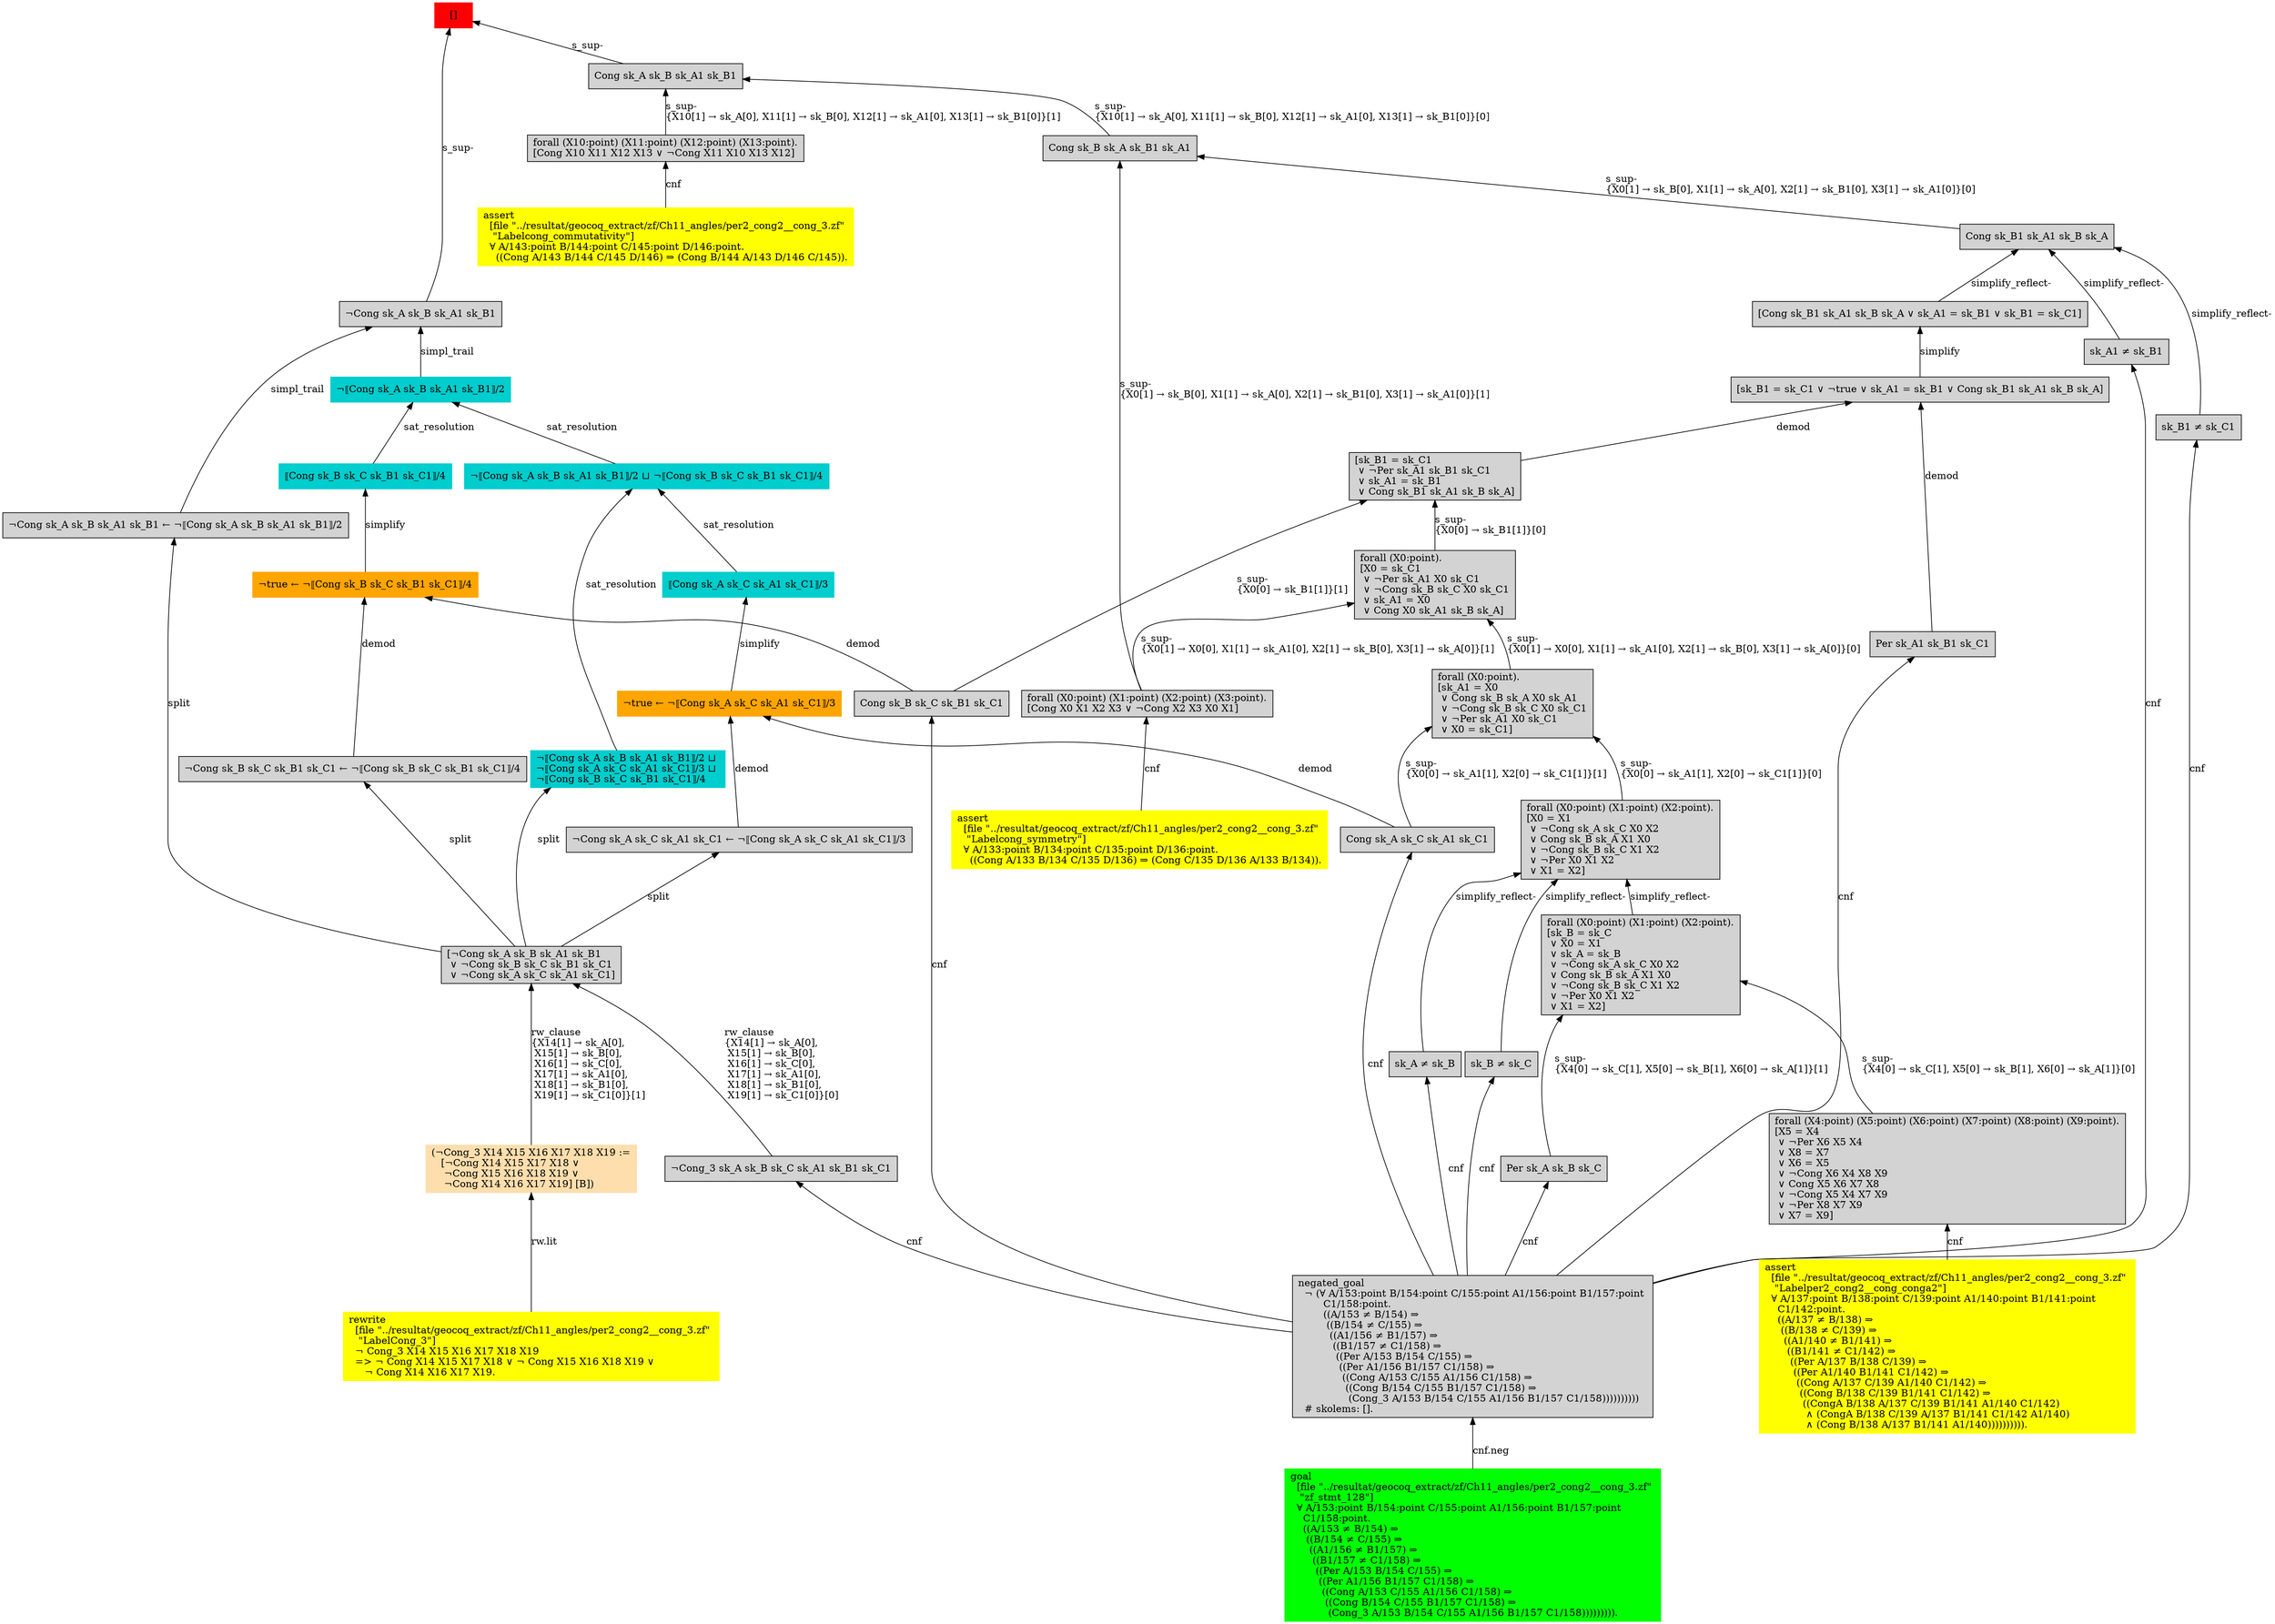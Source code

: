 digraph "unsat_graph" {
  vertex_0 [color=red, label="[]", shape=box, style=filled];
  vertex_0 -> vertex_1 [label="s_sup-\l", dir="back"];
  vertex_1 [shape=box, label="¬Cong sk_A sk_B sk_A1 sk_B1\l", style=filled];
  vertex_1 -> vertex_2 [label="simpl_trail", dir="back"];
  vertex_2 [color=cyan3, shape=box, label="¬⟦Cong sk_A sk_B sk_A1 sk_B1⟧/2\l", style=filled];
  vertex_2 -> vertex_3 [label="sat_resolution", dir="back"];
  vertex_3 [color=cyan3, shape=box, label="⟦Cong sk_B sk_C sk_B1 sk_C1⟧/4\l", style=filled];
  vertex_3 -> vertex_4 [label="simplify", dir="back"];
  vertex_4 [color=orange, shape=box, label="¬true ← ¬⟦Cong sk_B sk_C sk_B1 sk_C1⟧/4\l", style=filled];
  vertex_4 -> vertex_5 [label="demod", dir="back"];
  vertex_5 [shape=box, label="Cong sk_B sk_C sk_B1 sk_C1\l", style=filled];
  vertex_5 -> vertex_6 [label="cnf", dir="back"];
  vertex_6 [shape=box, label="negated_goal\l  ¬ (∀ A/153:point B/154:point C/155:point A1/156:point B1/157:point \l        C1/158:point.\l        ((A/153 ≠ B/154) ⇒\l         ((B/154 ≠ C/155) ⇒\l          ((A1/156 ≠ B1/157) ⇒\l           ((B1/157 ≠ C1/158) ⇒\l            ((Per A/153 B/154 C/155) ⇒\l             ((Per A1/156 B1/157 C1/158) ⇒\l              ((Cong A/153 C/155 A1/156 C1/158) ⇒\l               ((Cong B/154 C/155 B1/157 C1/158) ⇒\l                (Cong_3 A/153 B/154 C/155 A1/156 B1/157 C1/158))))))))))\l  # skolems: [].\l", style=filled];
  vertex_6 -> vertex_7 [label="cnf.neg", dir="back"];
  vertex_7 [color=green, shape=box, label="goal\l  [file \"../resultat/geocoq_extract/zf/Ch11_angles/per2_cong2__cong_3.zf\" \l   \"zf_stmt_128\"]\l  ∀ A/153:point B/154:point C/155:point A1/156:point B1/157:point \l    C1/158:point.\l    ((A/153 ≠ B/154) ⇒\l     ((B/154 ≠ C/155) ⇒\l      ((A1/156 ≠ B1/157) ⇒\l       ((B1/157 ≠ C1/158) ⇒\l        ((Per A/153 B/154 C/155) ⇒\l         ((Per A1/156 B1/157 C1/158) ⇒\l          ((Cong A/153 C/155 A1/156 C1/158) ⇒\l           ((Cong B/154 C/155 B1/157 C1/158) ⇒\l            (Cong_3 A/153 B/154 C/155 A1/156 B1/157 C1/158))))))))).\l", style=filled];
  vertex_4 -> vertex_8 [label="demod", dir="back"];
  vertex_8 [shape=box, label="¬Cong sk_B sk_C sk_B1 sk_C1 ← ¬⟦Cong sk_B sk_C sk_B1 sk_C1⟧/4\l", style=filled];
  vertex_8 -> vertex_9 [label="split", dir="back"];
  vertex_9 [shape=box, label="[¬Cong sk_A sk_B sk_A1 sk_B1\l ∨ ¬Cong sk_B sk_C sk_B1 sk_C1\l ∨ ¬Cong sk_A sk_C sk_A1 sk_C1]\l", style=filled];
  vertex_9 -> vertex_10 [label="rw_clause\l\{X14[1] → sk_A[0], \l X15[1] → sk_B[0], \l X16[1] → sk_C[0], \l X17[1] → sk_A1[0], \l X18[1] → sk_B1[0], \l X19[1] → sk_C1[0]\}[1]\l", dir="back"];
  vertex_10 [color=navajowhite, shape=box, label="(¬Cong_3 X14 X15 X16 X17 X18 X19 :=\l   [¬Cong X14 X15 X17 X18 ∨ \l    ¬Cong X15 X16 X18 X19 ∨ \l    ¬Cong X14 X16 X17 X19] [B])\l", style=filled];
  vertex_10 -> vertex_11 [label="rw.lit", dir="back"];
  vertex_11 [color=yellow, shape=box, label="rewrite\l  [file \"../resultat/geocoq_extract/zf/Ch11_angles/per2_cong2__cong_3.zf\" \l   \"LabelCong_3\"]\l  ¬ Cong_3 X14 X15 X16 X17 X18 X19\l  =\> ¬ Cong X14 X15 X17 X18 ∨ ¬ Cong X15 X16 X18 X19 ∨ \l     ¬ Cong X14 X16 X17 X19.\l", style=filled];
  vertex_9 -> vertex_12 [label="rw_clause\l\{X14[1] → sk_A[0], \l X15[1] → sk_B[0], \l X16[1] → sk_C[0], \l X17[1] → sk_A1[0], \l X18[1] → sk_B1[0], \l X19[1] → sk_C1[0]\}[0]\l", dir="back"];
  vertex_12 [shape=box, label="¬Cong_3 sk_A sk_B sk_C sk_A1 sk_B1 sk_C1\l", style=filled];
  vertex_12 -> vertex_6 [label="cnf", dir="back"];
  vertex_2 -> vertex_13 [label="sat_resolution", dir="back"];
  vertex_13 [color=cyan3, shape=box, label="¬⟦Cong sk_A sk_B sk_A1 sk_B1⟧/2 ⊔ ¬⟦Cong sk_B sk_C sk_B1 sk_C1⟧/4\l", style=filled];
  vertex_13 -> vertex_14 [label="sat_resolution", dir="back"];
  vertex_14 [color=cyan3, shape=box, label="⟦Cong sk_A sk_C sk_A1 sk_C1⟧/3\l", style=filled];
  vertex_14 -> vertex_15 [label="simplify", dir="back"];
  vertex_15 [color=orange, shape=box, label="¬true ← ¬⟦Cong sk_A sk_C sk_A1 sk_C1⟧/3\l", style=filled];
  vertex_15 -> vertex_16 [label="demod", dir="back"];
  vertex_16 [shape=box, label="Cong sk_A sk_C sk_A1 sk_C1\l", style=filled];
  vertex_16 -> vertex_6 [label="cnf", dir="back"];
  vertex_15 -> vertex_17 [label="demod", dir="back"];
  vertex_17 [shape=box, label="¬Cong sk_A sk_C sk_A1 sk_C1 ← ¬⟦Cong sk_A sk_C sk_A1 sk_C1⟧/3\l", style=filled];
  vertex_17 -> vertex_9 [label="split", dir="back"];
  vertex_13 -> vertex_18 [label="sat_resolution", dir="back"];
  vertex_18 [color=cyan3, shape=box, label="¬⟦Cong sk_A sk_B sk_A1 sk_B1⟧/2 ⊔ \l¬⟦Cong sk_A sk_C sk_A1 sk_C1⟧/3 ⊔ \l¬⟦Cong sk_B sk_C sk_B1 sk_C1⟧/4\l", style=filled];
  vertex_18 -> vertex_9 [label="split", dir="back"];
  vertex_1 -> vertex_19 [label="simpl_trail", dir="back"];
  vertex_19 [shape=box, label="¬Cong sk_A sk_B sk_A1 sk_B1 ← ¬⟦Cong sk_A sk_B sk_A1 sk_B1⟧/2\l", style=filled];
  vertex_19 -> vertex_9 [label="split", dir="back"];
  vertex_0 -> vertex_20 [label="s_sup-\l", dir="back"];
  vertex_20 [shape=box, label="Cong sk_A sk_B sk_A1 sk_B1\l", style=filled];
  vertex_20 -> vertex_21 [label="s_sup-\l\{X10[1] → sk_A[0], X11[1] → sk_B[0], X12[1] → sk_A1[0], X13[1] → sk_B1[0]\}[1]\l", dir="back"];
  vertex_21 [shape=box, label="forall (X10:point) (X11:point) (X12:point) (X13:point).\l[Cong X10 X11 X12 X13 ∨ ¬Cong X11 X10 X13 X12]\l", style=filled];
  vertex_21 -> vertex_22 [label="cnf", dir="back"];
  vertex_22 [color=yellow, shape=box, label="assert\l  [file \"../resultat/geocoq_extract/zf/Ch11_angles/per2_cong2__cong_3.zf\" \l   \"Labelcong_commutativity\"]\l  ∀ A/143:point B/144:point C/145:point D/146:point.\l    ((Cong A/143 B/144 C/145 D/146) ⇒ (Cong B/144 A/143 D/146 C/145)).\l", style=filled];
  vertex_20 -> vertex_23 [label="s_sup-\l\{X10[1] → sk_A[0], X11[1] → sk_B[0], X12[1] → sk_A1[0], X13[1] → sk_B1[0]\}[0]\l", dir="back"];
  vertex_23 [shape=box, label="Cong sk_B sk_A sk_B1 sk_A1\l", style=filled];
  vertex_23 -> vertex_24 [label="s_sup-\l\{X0[1] → sk_B[0], X1[1] → sk_A[0], X2[1] → sk_B1[0], X3[1] → sk_A1[0]\}[1]\l", dir="back"];
  vertex_24 [shape=box, label="forall (X0:point) (X1:point) (X2:point) (X3:point).\l[Cong X0 X1 X2 X3 ∨ ¬Cong X2 X3 X0 X1]\l", style=filled];
  vertex_24 -> vertex_25 [label="cnf", dir="back"];
  vertex_25 [color=yellow, shape=box, label="assert\l  [file \"../resultat/geocoq_extract/zf/Ch11_angles/per2_cong2__cong_3.zf\" \l   \"Labelcong_symmetry\"]\l  ∀ A/133:point B/134:point C/135:point D/136:point.\l    ((Cong A/133 B/134 C/135 D/136) ⇒ (Cong C/135 D/136 A/133 B/134)).\l", style=filled];
  vertex_23 -> vertex_26 [label="s_sup-\l\{X0[1] → sk_B[0], X1[1] → sk_A[0], X2[1] → sk_B1[0], X3[1] → sk_A1[0]\}[0]\l", dir="back"];
  vertex_26 [shape=box, label="Cong sk_B1 sk_A1 sk_B sk_A\l", style=filled];
  vertex_26 -> vertex_27 [label="simplify_reflect-", dir="back"];
  vertex_27 [shape=box, label="sk_A1 ≠ sk_B1\l", style=filled];
  vertex_27 -> vertex_6 [label="cnf", dir="back"];
  vertex_26 -> vertex_28 [label="simplify_reflect-", dir="back"];
  vertex_28 [shape=box, label="sk_B1 ≠ sk_C1\l", style=filled];
  vertex_28 -> vertex_6 [label="cnf", dir="back"];
  vertex_26 -> vertex_29 [label="simplify_reflect-", dir="back"];
  vertex_29 [shape=box, label="[Cong sk_B1 sk_A1 sk_B sk_A ∨ sk_A1 = sk_B1 ∨ sk_B1 = sk_C1]\l", style=filled];
  vertex_29 -> vertex_30 [label="simplify", dir="back"];
  vertex_30 [shape=box, label="[sk_B1 = sk_C1 ∨ ¬true ∨ sk_A1 = sk_B1 ∨ Cong sk_B1 sk_A1 sk_B sk_A]\l", style=filled];
  vertex_30 -> vertex_31 [label="demod", dir="back"];
  vertex_31 [shape=box, label="Per sk_A1 sk_B1 sk_C1\l", style=filled];
  vertex_31 -> vertex_6 [label="cnf", dir="back"];
  vertex_30 -> vertex_32 [label="demod", dir="back"];
  vertex_32 [shape=box, label="[sk_B1 = sk_C1\l ∨ ¬Per sk_A1 sk_B1 sk_C1\l ∨ sk_A1 = sk_B1\l ∨ Cong sk_B1 sk_A1 sk_B sk_A]\l", style=filled];
  vertex_32 -> vertex_33 [label="s_sup-\l\{X0[0] → sk_B1[1]\}[0]\l", dir="back"];
  vertex_33 [shape=box, label="forall (X0:point).\l[X0 = sk_C1\l ∨ ¬Per sk_A1 X0 sk_C1\l ∨ ¬Cong sk_B sk_C X0 sk_C1\l ∨ sk_A1 = X0\l ∨ Cong X0 sk_A1 sk_B sk_A]\l", style=filled];
  vertex_33 -> vertex_24 [label="s_sup-\l\{X0[1] → X0[0], X1[1] → sk_A1[0], X2[1] → sk_B[0], X3[1] → sk_A[0]\}[1]\l", dir="back"];
  vertex_33 -> vertex_34 [label="s_sup-\l\{X0[1] → X0[0], X1[1] → sk_A1[0], X2[1] → sk_B[0], X3[1] → sk_A[0]\}[0]\l", dir="back"];
  vertex_34 [shape=box, label="forall (X0:point).\l[sk_A1 = X0\l ∨ Cong sk_B sk_A X0 sk_A1\l ∨ ¬Cong sk_B sk_C X0 sk_C1\l ∨ ¬Per sk_A1 X0 sk_C1\l ∨ X0 = sk_C1]\l", style=filled];
  vertex_34 -> vertex_35 [label="s_sup-\l\{X0[0] → sk_A1[1], X2[0] → sk_C1[1]\}[0]\l", dir="back"];
  vertex_35 [shape=box, label="forall (X0:point) (X1:point) (X2:point).\l[X0 = X1\l ∨ ¬Cong sk_A sk_C X0 X2\l ∨ Cong sk_B sk_A X1 X0\l ∨ ¬Cong sk_B sk_C X1 X2\l ∨ ¬Per X0 X1 X2\l ∨ X1 = X2]\l", style=filled];
  vertex_35 -> vertex_36 [label="simplify_reflect-", dir="back"];
  vertex_36 [shape=box, label="sk_B ≠ sk_C\l", style=filled];
  vertex_36 -> vertex_6 [label="cnf", dir="back"];
  vertex_35 -> vertex_37 [label="simplify_reflect-", dir="back"];
  vertex_37 [shape=box, label="sk_A ≠ sk_B\l", style=filled];
  vertex_37 -> vertex_6 [label="cnf", dir="back"];
  vertex_35 -> vertex_38 [label="simplify_reflect-", dir="back"];
  vertex_38 [shape=box, label="forall (X0:point) (X1:point) (X2:point).\l[sk_B = sk_C\l ∨ X0 = X1\l ∨ sk_A = sk_B\l ∨ ¬Cong sk_A sk_C X0 X2\l ∨ Cong sk_B sk_A X1 X0\l ∨ ¬Cong sk_B sk_C X1 X2\l ∨ ¬Per X0 X1 X2\l ∨ X1 = X2]\l", style=filled];
  vertex_38 -> vertex_39 [label="s_sup-\l\{X4[0] → sk_C[1], X5[0] → sk_B[1], X6[0] → sk_A[1]\}[0]\l", dir="back"];
  vertex_39 [shape=box, label="forall (X4:point) (X5:point) (X6:point) (X7:point) (X8:point) (X9:point).\l[X5 = X4\l ∨ ¬Per X6 X5 X4\l ∨ X8 = X7\l ∨ X6 = X5\l ∨ ¬Cong X6 X4 X8 X9\l ∨ Cong X5 X6 X7 X8\l ∨ ¬Cong X5 X4 X7 X9\l ∨ ¬Per X8 X7 X9\l ∨ X7 = X9]\l", style=filled];
  vertex_39 -> vertex_40 [label="cnf", dir="back"];
  vertex_40 [color=yellow, shape=box, label="assert\l  [file \"../resultat/geocoq_extract/zf/Ch11_angles/per2_cong2__cong_3.zf\" \l   \"Labelper2_cong2__cong_conga2\"]\l  ∀ A/137:point B/138:point C/139:point A1/140:point B1/141:point \l    C1/142:point.\l    ((A/137 ≠ B/138) ⇒\l     ((B/138 ≠ C/139) ⇒\l      ((A1/140 ≠ B1/141) ⇒\l       ((B1/141 ≠ C1/142) ⇒\l        ((Per A/137 B/138 C/139) ⇒\l         ((Per A1/140 B1/141 C1/142) ⇒\l          ((Cong A/137 C/139 A1/140 C1/142) ⇒\l           ((Cong B/138 C/139 B1/141 C1/142) ⇒\l            ((CongA B/138 A/137 C/139 B1/141 A1/140 C1/142)\l             ∧ (CongA B/138 C/139 A/137 B1/141 C1/142 A1/140)\l             ∧ (Cong B/138 A/137 B1/141 A1/140)))))))))).\l", style=filled];
  vertex_38 -> vertex_41 [label="s_sup-\l\{X4[0] → sk_C[1], X5[0] → sk_B[1], X6[0] → sk_A[1]\}[1]\l", dir="back"];
  vertex_41 [shape=box, label="Per sk_A sk_B sk_C\l", style=filled];
  vertex_41 -> vertex_6 [label="cnf", dir="back"];
  vertex_34 -> vertex_16 [label="s_sup-\l\{X0[0] → sk_A1[1], X2[0] → sk_C1[1]\}[1]\l", dir="back"];
  vertex_32 -> vertex_5 [label="s_sup-\l\{X0[0] → sk_B1[1]\}[1]\l", dir="back"];
  }


